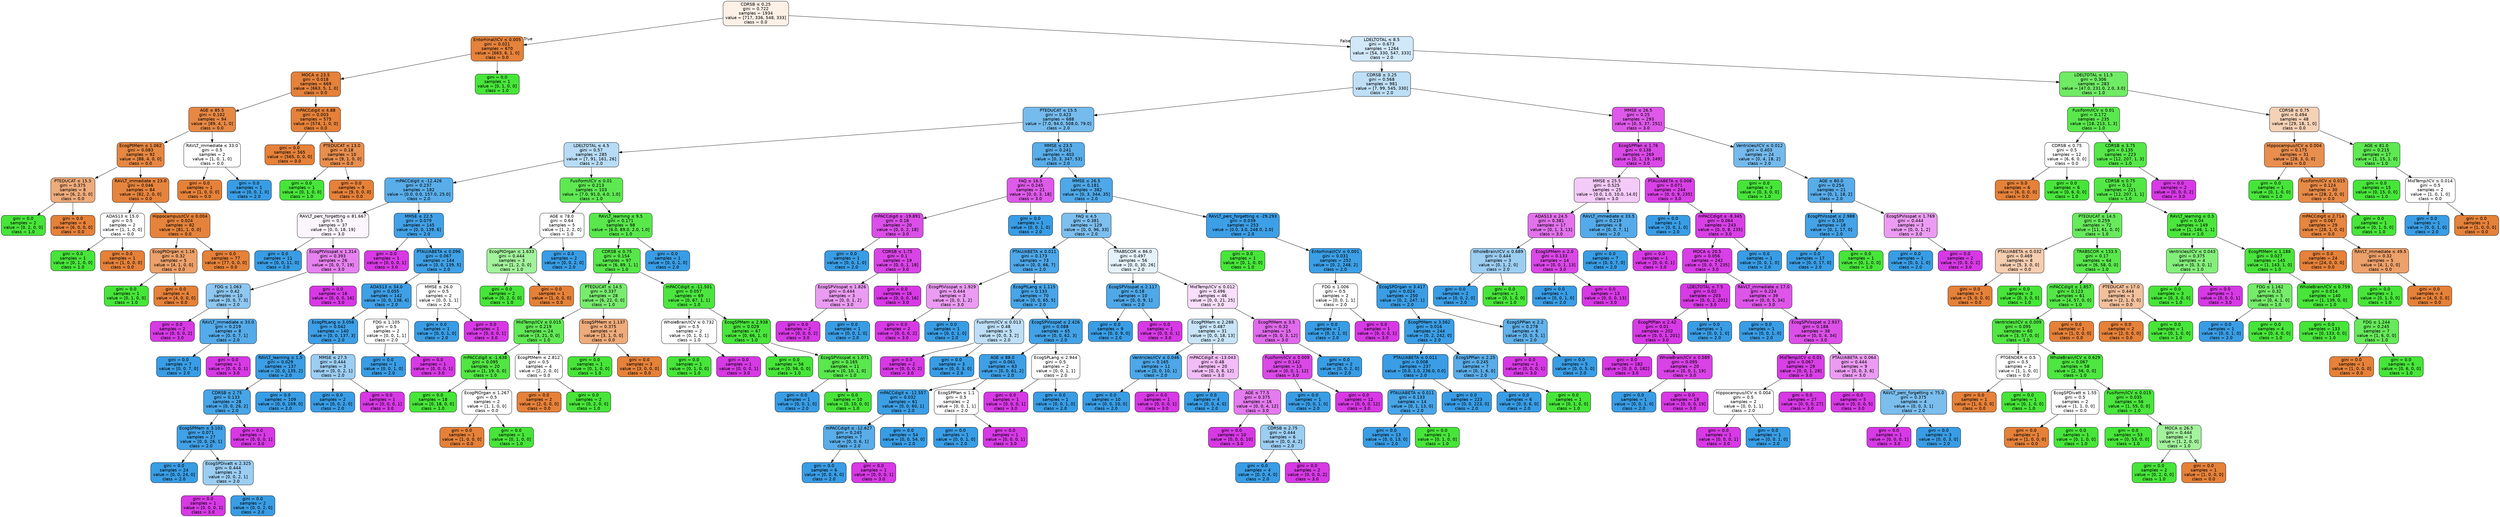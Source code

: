 digraph Tree {
node [shape=box, style="filled, rounded", color="black", fontname="helvetica"] ;
edge [fontname="helvetica"] ;
0 [label=<CDRSB &le; 0.25<br/>gini = 0.722<br/>samples = 1934<br/>value = [717, 336, 548, 333]<br/>class = 0.0>, fillcolor="#fcf0e7"] ;
1 [label=<Entorhinal/ICV &le; 0.005<br/>gini = 0.021<br/>samples = 670<br/>value = [663, 6, 1, 0]<br/>class = 0.0>, fillcolor="#e5823b"] ;
0 -> 1 [labeldistance=2.5, labelangle=45, headlabel="True"] ;
2 [label=<MOCA &le; 23.5<br/>gini = 0.018<br/>samples = 669<br/>value = [663, 5, 1, 0]<br/>class = 0.0>, fillcolor="#e5823b"] ;
1 -> 2 ;
3 [label=<AGE &le; 85.5<br/>gini = 0.102<br/>samples = 94<br/>value = [89, 4, 1, 0]<br/>class = 0.0>, fillcolor="#e68844"] ;
2 -> 3 ;
4 [label=<EcogPtMem &le; 1.062<br/>gini = 0.083<br/>samples = 92<br/>value = [88, 4, 0, 0]<br/>class = 0.0>, fillcolor="#e68742"] ;
3 -> 4 ;
5 [label=<PTEDUCAT &le; 15.5<br/>gini = 0.375<br/>samples = 8<br/>value = [6, 2, 0, 0]<br/>class = 0.0>, fillcolor="#eeab7b"] ;
4 -> 5 ;
6 [label=<gini = 0.0<br/>samples = 2<br/>value = [0, 2, 0, 0]<br/>class = 1.0>, fillcolor="#47e539"] ;
5 -> 6 ;
7 [label=<gini = 0.0<br/>samples = 6<br/>value = [6, 0, 0, 0]<br/>class = 0.0>, fillcolor="#e58139"] ;
5 -> 7 ;
8 [label=<RAVLT_immediate &le; 23.0<br/>gini = 0.046<br/>samples = 84<br/>value = [82, 2, 0, 0]<br/>class = 0.0>, fillcolor="#e6843e"] ;
4 -> 8 ;
9 [label=<ADAS13 &le; 15.0<br/>gini = 0.5<br/>samples = 2<br/>value = [1, 1, 0, 0]<br/>class = 0.0>, fillcolor="#ffffff"] ;
8 -> 9 ;
10 [label=<gini = 0.0<br/>samples = 1<br/>value = [0, 1, 0, 0]<br/>class = 1.0>, fillcolor="#47e539"] ;
9 -> 10 ;
11 [label=<gini = 0.0<br/>samples = 1<br/>value = [1, 0, 0, 0]<br/>class = 0.0>, fillcolor="#e58139"] ;
9 -> 11 ;
12 [label=<Hippocampus/ICV &le; 0.004<br/>gini = 0.024<br/>samples = 82<br/>value = [81, 1, 0, 0]<br/>class = 0.0>, fillcolor="#e5833b"] ;
8 -> 12 ;
13 [label=<EcogPtOrgan &le; 1.16<br/>gini = 0.32<br/>samples = 5<br/>value = [4, 1, 0, 0]<br/>class = 0.0>, fillcolor="#eca06a"] ;
12 -> 13 ;
14 [label=<gini = 0.0<br/>samples = 1<br/>value = [0, 1, 0, 0]<br/>class = 1.0>, fillcolor="#47e539"] ;
13 -> 14 ;
15 [label=<gini = 0.0<br/>samples = 4<br/>value = [4, 0, 0, 0]<br/>class = 0.0>, fillcolor="#e58139"] ;
13 -> 15 ;
16 [label=<gini = 0.0<br/>samples = 77<br/>value = [77, 0, 0, 0]<br/>class = 0.0>, fillcolor="#e58139"] ;
12 -> 16 ;
17 [label=<RAVLT_immediate &le; 33.0<br/>gini = 0.5<br/>samples = 2<br/>value = [1, 0, 1, 0]<br/>class = 0.0>, fillcolor="#ffffff"] ;
3 -> 17 ;
18 [label=<gini = 0.0<br/>samples = 1<br/>value = [1, 0, 0, 0]<br/>class = 0.0>, fillcolor="#e58139"] ;
17 -> 18 ;
19 [label=<gini = 0.0<br/>samples = 1<br/>value = [0, 0, 1, 0]<br/>class = 2.0>, fillcolor="#399de5"] ;
17 -> 19 ;
20 [label=<mPACCdigit &le; 4.88<br/>gini = 0.003<br/>samples = 575<br/>value = [574, 1, 0, 0]<br/>class = 0.0>, fillcolor="#e58139"] ;
2 -> 20 ;
21 [label=<gini = 0.0<br/>samples = 565<br/>value = [565, 0, 0, 0]<br/>class = 0.0>, fillcolor="#e58139"] ;
20 -> 21 ;
22 [label=<PTEDUCAT &le; 13.0<br/>gini = 0.18<br/>samples = 10<br/>value = [9, 1, 0, 0]<br/>class = 0.0>, fillcolor="#e88f4f"] ;
20 -> 22 ;
23 [label=<gini = 0.0<br/>samples = 1<br/>value = [0, 1, 0, 0]<br/>class = 1.0>, fillcolor="#47e539"] ;
22 -> 23 ;
24 [label=<gini = 0.0<br/>samples = 9<br/>value = [9, 0, 0, 0]<br/>class = 0.0>, fillcolor="#e58139"] ;
22 -> 24 ;
25 [label=<gini = 0.0<br/>samples = 1<br/>value = [0, 1, 0, 0]<br/>class = 1.0>, fillcolor="#47e539"] ;
1 -> 25 ;
26 [label=<LDELTOTAL &le; 8.5<br/>gini = 0.673<br/>samples = 1264<br/>value = [54, 330, 547, 333]<br/>class = 2.0>, fillcolor="#d1e8f9"] ;
0 -> 26 [labeldistance=2.5, labelangle=-45, headlabel="False"] ;
27 [label=<CDRSB &le; 3.25<br/>gini = 0.568<br/>samples = 981<br/>value = [7, 99, 545, 330]<br/>class = 2.0>, fillcolor="#bedff6"] ;
26 -> 27 ;
28 [label=<PTEDUCAT &le; 15.5<br/>gini = 0.423<br/>samples = 688<br/>value = [7.0, 94.0, 508.0, 79.0]<br/>class = 2.0>, fillcolor="#75bbed"] ;
27 -> 28 ;
29 [label=<LDELTOTAL &le; 4.5<br/>gini = 0.57<br/>samples = 285<br/>value = [7, 91, 161, 26]<br/>class = 2.0>, fillcolor="#b8dcf6"] ;
28 -> 29 ;
30 [label=<mPACCdigit &le; -12.426<br/>gini = 0.237<br/>samples = 182<br/>value = [0.0, 0.0, 157.0, 25.0]<br/>class = 2.0>, fillcolor="#59ade9"] ;
29 -> 30 ;
31 [label=<RAVLT_perc_forgetting &le; 81.667<br/>gini = 0.5<br/>samples = 37<br/>value = [0, 0, 18, 19]<br/>class = 3.0>, fillcolor="#fdf5fe"] ;
30 -> 31 ;
32 [label=<gini = 0.0<br/>samples = 11<br/>value = [0, 0, 11, 0]<br/>class = 2.0>, fillcolor="#399de5"] ;
31 -> 32 ;
33 [label=<EcogPtVisspat &le; 1.314<br/>gini = 0.393<br/>samples = 26<br/>value = [0, 0, 7, 19]<br/>class = 3.0>, fillcolor="#e682ef"] ;
31 -> 33 ;
34 [label=<FDG &le; 1.063<br/>gini = 0.42<br/>samples = 10<br/>value = [0, 0, 7, 3]<br/>class = 2.0>, fillcolor="#8ec7f0"] ;
33 -> 34 ;
35 [label=<gini = 0.0<br/>samples = 2<br/>value = [0, 0, 0, 2]<br/>class = 3.0>, fillcolor="#d739e5"] ;
34 -> 35 ;
36 [label=<RAVLT_immediate &le; 33.0<br/>gini = 0.219<br/>samples = 8<br/>value = [0, 0, 7, 1]<br/>class = 2.0>, fillcolor="#55abe9"] ;
34 -> 36 ;
37 [label=<gini = 0.0<br/>samples = 7<br/>value = [0, 0, 7, 0]<br/>class = 2.0>, fillcolor="#399de5"] ;
36 -> 37 ;
38 [label=<gini = 0.0<br/>samples = 1<br/>value = [0, 0, 0, 1]<br/>class = 3.0>, fillcolor="#d739e5"] ;
36 -> 38 ;
39 [label=<gini = 0.0<br/>samples = 16<br/>value = [0, 0, 0, 16]<br/>class = 3.0>, fillcolor="#d739e5"] ;
33 -> 39 ;
40 [label=<MMSE &le; 22.5<br/>gini = 0.079<br/>samples = 145<br/>value = [0, 0, 139, 6]<br/>class = 2.0>, fillcolor="#42a1e6"] ;
30 -> 40 ;
41 [label=<gini = 0.0<br/>samples = 1<br/>value = [0, 0, 0, 1]<br/>class = 3.0>, fillcolor="#d739e5"] ;
40 -> 41 ;
42 [label=<PTAU/ABETA &le; 0.096<br/>gini = 0.067<br/>samples = 144<br/>value = [0, 0, 139, 5]<br/>class = 2.0>, fillcolor="#40a1e6"] ;
40 -> 42 ;
43 [label=<ADAS13 &le; 34.0<br/>gini = 0.055<br/>samples = 142<br/>value = [0, 0, 138, 4]<br/>class = 2.0>, fillcolor="#3fa0e6"] ;
42 -> 43 ;
44 [label=<EcogPtLang &le; 3.056<br/>gini = 0.042<br/>samples = 140<br/>value = [0, 0, 137, 3]<br/>class = 2.0>, fillcolor="#3d9fe6"] ;
43 -> 44 ;
45 [label=<RAVLT_learning &le; 1.5<br/>gini = 0.029<br/>samples = 137<br/>value = [0, 0, 135, 2]<br/>class = 2.0>, fillcolor="#3c9ee5"] ;
44 -> 45 ;
46 [label=<CDRSB &le; 2.75<br/>gini = 0.133<br/>samples = 28<br/>value = [0, 0, 26, 2]<br/>class = 2.0>, fillcolor="#48a5e7"] ;
45 -> 46 ;
47 [label=<EcogSPMem &le; 3.102<br/>gini = 0.071<br/>samples = 27<br/>value = [0, 0, 26, 1]<br/>class = 2.0>, fillcolor="#41a1e6"] ;
46 -> 47 ;
48 [label=<gini = 0.0<br/>samples = 24<br/>value = [0, 0, 24, 0]<br/>class = 2.0>, fillcolor="#399de5"] ;
47 -> 48 ;
49 [label=<EcogSPDivatt &le; 2.325<br/>gini = 0.444<br/>samples = 3<br/>value = [0, 0, 2, 1]<br/>class = 2.0>, fillcolor="#9ccef2"] ;
47 -> 49 ;
50 [label=<gini = 0.0<br/>samples = 1<br/>value = [0, 0, 0, 1]<br/>class = 3.0>, fillcolor="#d739e5"] ;
49 -> 50 ;
51 [label=<gini = 0.0<br/>samples = 2<br/>value = [0, 0, 2, 0]<br/>class = 2.0>, fillcolor="#399de5"] ;
49 -> 51 ;
52 [label=<gini = 0.0<br/>samples = 1<br/>value = [0, 0, 0, 1]<br/>class = 3.0>, fillcolor="#d739e5"] ;
46 -> 52 ;
53 [label=<gini = 0.0<br/>samples = 109<br/>value = [0, 0, 109, 0]<br/>class = 2.0>, fillcolor="#399de5"] ;
45 -> 53 ;
54 [label=<MMSE &le; 27.5<br/>gini = 0.444<br/>samples = 3<br/>value = [0, 0, 2, 1]<br/>class = 2.0>, fillcolor="#9ccef2"] ;
44 -> 54 ;
55 [label=<gini = 0.0<br/>samples = 2<br/>value = [0, 0, 2, 0]<br/>class = 2.0>, fillcolor="#399de5"] ;
54 -> 55 ;
56 [label=<gini = 0.0<br/>samples = 1<br/>value = [0, 0, 0, 1]<br/>class = 3.0>, fillcolor="#d739e5"] ;
54 -> 56 ;
57 [label=<FDG &le; 1.105<br/>gini = 0.5<br/>samples = 2<br/>value = [0, 0, 1, 1]<br/>class = 2.0>, fillcolor="#ffffff"] ;
43 -> 57 ;
58 [label=<gini = 0.0<br/>samples = 1<br/>value = [0, 0, 1, 0]<br/>class = 2.0>, fillcolor="#399de5"] ;
57 -> 58 ;
59 [label=<gini = 0.0<br/>samples = 1<br/>value = [0, 0, 0, 1]<br/>class = 3.0>, fillcolor="#d739e5"] ;
57 -> 59 ;
60 [label=<MMSE &le; 26.0<br/>gini = 0.5<br/>samples = 2<br/>value = [0, 0, 1, 1]<br/>class = 2.0>, fillcolor="#ffffff"] ;
42 -> 60 ;
61 [label=<gini = 0.0<br/>samples = 1<br/>value = [0, 0, 1, 0]<br/>class = 2.0>, fillcolor="#399de5"] ;
60 -> 61 ;
62 [label=<gini = 0.0<br/>samples = 1<br/>value = [0, 0, 0, 1]<br/>class = 3.0>, fillcolor="#d739e5"] ;
60 -> 62 ;
63 [label=<Fusiform/ICV &le; 0.01<br/>gini = 0.213<br/>samples = 103<br/>value = [7.0, 91.0, 4.0, 1.0]<br/>class = 1.0>, fillcolor="#5ee852"] ;
29 -> 63 ;
64 [label=<AGE &le; 78.0<br/>gini = 0.64<br/>samples = 5<br/>value = [1, 2, 2, 0]<br/>class = 1.0>, fillcolor="#ffffff"] ;
63 -> 64 ;
65 [label=<EcogPtOrgan &le; 1.633<br/>gini = 0.444<br/>samples = 3<br/>value = [1, 2, 0, 0]<br/>class = 1.0>, fillcolor="#a3f29c"] ;
64 -> 65 ;
66 [label=<gini = 0.0<br/>samples = 2<br/>value = [0, 2, 0, 0]<br/>class = 1.0>, fillcolor="#47e539"] ;
65 -> 66 ;
67 [label=<gini = 0.0<br/>samples = 1<br/>value = [1, 0, 0, 0]<br/>class = 0.0>, fillcolor="#e58139"] ;
65 -> 67 ;
68 [label=<gini = 0.0<br/>samples = 2<br/>value = [0, 0, 2, 0]<br/>class = 2.0>, fillcolor="#399de5"] ;
64 -> 68 ;
69 [label=<RAVLT_learning &le; 9.5<br/>gini = 0.171<br/>samples = 98<br/>value = [6.0, 89.0, 2.0, 1.0]<br/>class = 1.0>, fillcolor="#59e84c"] ;
63 -> 69 ;
70 [label=<CDRSB &le; 0.75<br/>gini = 0.154<br/>samples = 97<br/>value = [6, 89, 1, 1]<br/>class = 1.0>, fillcolor="#57e74a"] ;
69 -> 70 ;
71 [label=<PTEDUCAT &le; 14.5<br/>gini = 0.337<br/>samples = 28<br/>value = [6, 22, 0, 0]<br/>class = 1.0>, fillcolor="#79ec6f"] ;
70 -> 71 ;
72 [label=<MidTemp/ICV &le; 0.015<br/>gini = 0.219<br/>samples = 24<br/>value = [3, 21, 0, 0]<br/>class = 1.0>, fillcolor="#61e955"] ;
71 -> 72 ;
73 [label=<mPACCdigit &le; -1.638<br/>gini = 0.095<br/>samples = 20<br/>value = [1, 19, 0, 0]<br/>class = 1.0>, fillcolor="#51e643"] ;
72 -> 73 ;
74 [label=<gini = 0.0<br/>samples = 18<br/>value = [0, 18, 0, 0]<br/>class = 1.0>, fillcolor="#47e539"] ;
73 -> 74 ;
75 [label=<EcogPtOrgan &le; 1.267<br/>gini = 0.5<br/>samples = 2<br/>value = [1, 1, 0, 0]<br/>class = 0.0>, fillcolor="#ffffff"] ;
73 -> 75 ;
76 [label=<gini = 0.0<br/>samples = 1<br/>value = [1, 0, 0, 0]<br/>class = 0.0>, fillcolor="#e58139"] ;
75 -> 76 ;
77 [label=<gini = 0.0<br/>samples = 1<br/>value = [0, 1, 0, 0]<br/>class = 1.0>, fillcolor="#47e539"] ;
75 -> 77 ;
78 [label=<EcogPtMem &le; 2.812<br/>gini = 0.5<br/>samples = 4<br/>value = [2, 2, 0, 0]<br/>class = 0.0>, fillcolor="#ffffff"] ;
72 -> 78 ;
79 [label=<gini = 0.0<br/>samples = 2<br/>value = [2, 0, 0, 0]<br/>class = 0.0>, fillcolor="#e58139"] ;
78 -> 79 ;
80 [label=<gini = 0.0<br/>samples = 2<br/>value = [0, 2, 0, 0]<br/>class = 1.0>, fillcolor="#47e539"] ;
78 -> 80 ;
81 [label=<EcogSPMem &le; 1.137<br/>gini = 0.375<br/>samples = 4<br/>value = [3, 1, 0, 0]<br/>class = 0.0>, fillcolor="#eeab7b"] ;
71 -> 81 ;
82 [label=<gini = 0.0<br/>samples = 1<br/>value = [0, 1, 0, 0]<br/>class = 1.0>, fillcolor="#47e539"] ;
81 -> 82 ;
83 [label=<gini = 0.0<br/>samples = 3<br/>value = [3, 0, 0, 0]<br/>class = 0.0>, fillcolor="#e58139"] ;
81 -> 83 ;
84 [label=<mPACCdigit &le; -11.501<br/>gini = 0.057<br/>samples = 69<br/>value = [0, 67, 1, 1]<br/>class = 1.0>, fillcolor="#4ce63f"] ;
70 -> 84 ;
85 [label=<WholeBrain/ICV &le; 0.732<br/>gini = 0.5<br/>samples = 2<br/>value = [0, 1, 0, 1]<br/>class = 1.0>, fillcolor="#ffffff"] ;
84 -> 85 ;
86 [label=<gini = 0.0<br/>samples = 1<br/>value = [0, 1, 0, 0]<br/>class = 1.0>, fillcolor="#47e539"] ;
85 -> 86 ;
87 [label=<gini = 0.0<br/>samples = 1<br/>value = [0, 0, 0, 1]<br/>class = 3.0>, fillcolor="#d739e5"] ;
85 -> 87 ;
88 [label=<EcogSPMem &le; 2.938<br/>gini = 0.029<br/>samples = 67<br/>value = [0, 66, 1, 0]<br/>class = 1.0>, fillcolor="#4ae53c"] ;
84 -> 88 ;
89 [label=<gini = 0.0<br/>samples = 56<br/>value = [0, 56, 0, 0]<br/>class = 1.0>, fillcolor="#47e539"] ;
88 -> 89 ;
90 [label=<EcogSPVisspat &le; 1.071<br/>gini = 0.165<br/>samples = 11<br/>value = [0, 10, 1, 0]<br/>class = 1.0>, fillcolor="#59e84d"] ;
88 -> 90 ;
91 [label=<gini = 0.0<br/>samples = 1<br/>value = [0, 0, 1, 0]<br/>class = 2.0>, fillcolor="#399de5"] ;
90 -> 91 ;
92 [label=<gini = 0.0<br/>samples = 10<br/>value = [0, 10, 0, 0]<br/>class = 1.0>, fillcolor="#47e539"] ;
90 -> 92 ;
93 [label=<gini = 0.0<br/>samples = 1<br/>value = [0, 0, 1, 0]<br/>class = 2.0>, fillcolor="#399de5"] ;
69 -> 93 ;
94 [label=<MMSE &le; 23.5<br/>gini = 0.241<br/>samples = 403<br/>value = [0, 3, 347, 53]<br/>class = 2.0>, fillcolor="#59ade9"] ;
28 -> 94 ;
95 [label=<FAQ &le; 16.5<br/>gini = 0.245<br/>samples = 21<br/>value = [0, 0, 3, 18]<br/>class = 3.0>, fillcolor="#de5ae9"] ;
94 -> 95 ;
96 [label=<mPACCdigit &le; -19.891<br/>gini = 0.18<br/>samples = 20<br/>value = [0, 0, 2, 18]<br/>class = 3.0>, fillcolor="#db4fe8"] ;
95 -> 96 ;
97 [label=<gini = 0.0<br/>samples = 1<br/>value = [0, 0, 1, 0]<br/>class = 2.0>, fillcolor="#399de5"] ;
96 -> 97 ;
98 [label=<CDRSB &le; 1.75<br/>gini = 0.1<br/>samples = 19<br/>value = [0, 0, 1, 18]<br/>class = 3.0>, fillcolor="#d944e6"] ;
96 -> 98 ;
99 [label=<EcogSPVisspat &le; 1.826<br/>gini = 0.444<br/>samples = 3<br/>value = [0, 0, 1, 2]<br/>class = 3.0>, fillcolor="#eb9cf2"] ;
98 -> 99 ;
100 [label=<gini = 0.0<br/>samples = 2<br/>value = [0, 0, 0, 2]<br/>class = 3.0>, fillcolor="#d739e5"] ;
99 -> 100 ;
101 [label=<gini = 0.0<br/>samples = 1<br/>value = [0, 0, 1, 0]<br/>class = 2.0>, fillcolor="#399de5"] ;
99 -> 101 ;
102 [label=<gini = 0.0<br/>samples = 16<br/>value = [0, 0, 0, 16]<br/>class = 3.0>, fillcolor="#d739e5"] ;
98 -> 102 ;
103 [label=<gini = 0.0<br/>samples = 1<br/>value = [0, 0, 1, 0]<br/>class = 2.0>, fillcolor="#399de5"] ;
95 -> 103 ;
104 [label=<MMSE &le; 26.5<br/>gini = 0.181<br/>samples = 382<br/>value = [0, 3, 344, 35]<br/>class = 2.0>, fillcolor="#4fa8e8"] ;
94 -> 104 ;
105 [label=<FAQ &le; 4.5<br/>gini = 0.381<br/>samples = 129<br/>value = [0, 0, 96, 33]<br/>class = 2.0>, fillcolor="#7dbfee"] ;
104 -> 105 ;
106 [label=<PTAU/ABETA &le; 0.011<br/>gini = 0.173<br/>samples = 73<br/>value = [0, 0, 66, 7]<br/>class = 2.0>, fillcolor="#4ea7e8"] ;
105 -> 106 ;
107 [label=<EcogPtVisspat &le; 1.929<br/>gini = 0.444<br/>samples = 3<br/>value = [0, 0, 1, 2]<br/>class = 3.0>, fillcolor="#eb9cf2"] ;
106 -> 107 ;
108 [label=<gini = 0.0<br/>samples = 2<br/>value = [0, 0, 0, 2]<br/>class = 3.0>, fillcolor="#d739e5"] ;
107 -> 108 ;
109 [label=<gini = 0.0<br/>samples = 1<br/>value = [0, 0, 1, 0]<br/>class = 2.0>, fillcolor="#399de5"] ;
107 -> 109 ;
110 [label=<EcogPtLang &le; 1.115<br/>gini = 0.133<br/>samples = 70<br/>value = [0, 0, 65, 5]<br/>class = 2.0>, fillcolor="#48a5e7"] ;
106 -> 110 ;
111 [label=<Fusiform/ICV &le; 0.013<br/>gini = 0.48<br/>samples = 5<br/>value = [0, 0, 3, 2]<br/>class = 2.0>, fillcolor="#bddef6"] ;
110 -> 111 ;
112 [label=<gini = 0.0<br/>samples = 2<br/>value = [0, 0, 0, 2]<br/>class = 3.0>, fillcolor="#d739e5"] ;
111 -> 112 ;
113 [label=<gini = 0.0<br/>samples = 3<br/>value = [0, 0, 3, 0]<br/>class = 2.0>, fillcolor="#399de5"] ;
111 -> 113 ;
114 [label=<EcogSPVisspat &le; 2.426<br/>gini = 0.088<br/>samples = 65<br/>value = [0, 0, 62, 3]<br/>class = 2.0>, fillcolor="#43a2e6"] ;
110 -> 114 ;
115 [label=<AGE &le; 88.0<br/>gini = 0.061<br/>samples = 63<br/>value = [0, 0, 61, 2]<br/>class = 2.0>, fillcolor="#3fa0e6"] ;
114 -> 115 ;
116 [label=<mPACCdigit &le; -12.557<br/>gini = 0.032<br/>samples = 61<br/>value = [0, 0, 60, 1]<br/>class = 2.0>, fillcolor="#3c9fe5"] ;
115 -> 116 ;
117 [label=<mPACCdigit &le; -12.627<br/>gini = 0.245<br/>samples = 7<br/>value = [0, 0, 6, 1]<br/>class = 2.0>, fillcolor="#5aade9"] ;
116 -> 117 ;
118 [label=<gini = 0.0<br/>samples = 6<br/>value = [0, 0, 6, 0]<br/>class = 2.0>, fillcolor="#399de5"] ;
117 -> 118 ;
119 [label=<gini = 0.0<br/>samples = 1<br/>value = [0, 0, 0, 1]<br/>class = 3.0>, fillcolor="#d739e5"] ;
117 -> 119 ;
120 [label=<gini = 0.0<br/>samples = 54<br/>value = [0, 0, 54, 0]<br/>class = 2.0>, fillcolor="#399de5"] ;
116 -> 120 ;
121 [label=<EcogSPPlan &le; 1.1<br/>gini = 0.5<br/>samples = 2<br/>value = [0, 0, 1, 1]<br/>class = 2.0>, fillcolor="#ffffff"] ;
115 -> 121 ;
122 [label=<gini = 0.0<br/>samples = 1<br/>value = [0, 0, 1, 0]<br/>class = 2.0>, fillcolor="#399de5"] ;
121 -> 122 ;
123 [label=<gini = 0.0<br/>samples = 1<br/>value = [0, 0, 0, 1]<br/>class = 3.0>, fillcolor="#d739e5"] ;
121 -> 123 ;
124 [label=<EcogSPLang &le; 2.944<br/>gini = 0.5<br/>samples = 2<br/>value = [0, 0, 1, 1]<br/>class = 2.0>, fillcolor="#ffffff"] ;
114 -> 124 ;
125 [label=<gini = 0.0<br/>samples = 1<br/>value = [0, 0, 0, 1]<br/>class = 3.0>, fillcolor="#d739e5"] ;
124 -> 125 ;
126 [label=<gini = 0.0<br/>samples = 1<br/>value = [0, 0, 1, 0]<br/>class = 2.0>, fillcolor="#399de5"] ;
124 -> 126 ;
127 [label=<TRABSCOR &le; 86.0<br/>gini = 0.497<br/>samples = 56<br/>value = [0, 0, 30, 26]<br/>class = 2.0>, fillcolor="#e5f2fc"] ;
105 -> 127 ;
128 [label=<EcogSPVisspat &le; 2.117<br/>gini = 0.18<br/>samples = 10<br/>value = [0, 0, 9, 1]<br/>class = 2.0>, fillcolor="#4fa8e8"] ;
127 -> 128 ;
129 [label=<gini = 0.0<br/>samples = 9<br/>value = [0, 0, 9, 0]<br/>class = 2.0>, fillcolor="#399de5"] ;
128 -> 129 ;
130 [label=<gini = 0.0<br/>samples = 1<br/>value = [0, 0, 0, 1]<br/>class = 3.0>, fillcolor="#d739e5"] ;
128 -> 130 ;
131 [label=<MidTemp/ICV &le; 0.012<br/>gini = 0.496<br/>samples = 46<br/>value = [0, 0, 21, 25]<br/>class = 3.0>, fillcolor="#f9dffb"] ;
127 -> 131 ;
132 [label=<EcogPtMem &le; 2.288<br/>gini = 0.487<br/>samples = 31<br/>value = [0, 0, 18, 13]<br/>class = 2.0>, fillcolor="#c8e4f8"] ;
131 -> 132 ;
133 [label=<Ventricles/ICV &le; 0.046<br/>gini = 0.165<br/>samples = 11<br/>value = [0, 0, 10, 1]<br/>class = 2.0>, fillcolor="#4da7e8"] ;
132 -> 133 ;
134 [label=<gini = 0.0<br/>samples = 10<br/>value = [0, 0, 10, 0]<br/>class = 2.0>, fillcolor="#399de5"] ;
133 -> 134 ;
135 [label=<gini = 0.0<br/>samples = 1<br/>value = [0, 0, 0, 1]<br/>class = 3.0>, fillcolor="#d739e5"] ;
133 -> 135 ;
136 [label=<mPACCdigit &le; -13.043<br/>gini = 0.48<br/>samples = 20<br/>value = [0, 0, 8, 12]<br/>class = 3.0>, fillcolor="#f2bdf6"] ;
132 -> 136 ;
137 [label=<gini = 0.0<br/>samples = 4<br/>value = [0, 0, 4, 0]<br/>class = 2.0>, fillcolor="#399de5"] ;
136 -> 137 ;
138 [label=<AGE &le; 77.5<br/>gini = 0.375<br/>samples = 16<br/>value = [0, 0, 4, 12]<br/>class = 3.0>, fillcolor="#e47bee"] ;
136 -> 138 ;
139 [label=<gini = 0.0<br/>samples = 10<br/>value = [0, 0, 0, 10]<br/>class = 3.0>, fillcolor="#d739e5"] ;
138 -> 139 ;
140 [label=<CDRSB &le; 2.75<br/>gini = 0.444<br/>samples = 6<br/>value = [0, 0, 4, 2]<br/>class = 2.0>, fillcolor="#9ccef2"] ;
138 -> 140 ;
141 [label=<gini = 0.0<br/>samples = 4<br/>value = [0, 0, 4, 0]<br/>class = 2.0>, fillcolor="#399de5"] ;
140 -> 141 ;
142 [label=<gini = 0.0<br/>samples = 2<br/>value = [0, 0, 0, 2]<br/>class = 3.0>, fillcolor="#d739e5"] ;
140 -> 142 ;
143 [label=<EcogPtMem &le; 3.5<br/>gini = 0.32<br/>samples = 15<br/>value = [0, 0, 3, 12]<br/>class = 3.0>, fillcolor="#e16aec"] ;
131 -> 143 ;
144 [label=<Fusiform/ICV &le; 0.009<br/>gini = 0.142<br/>samples = 13<br/>value = [0, 0, 1, 12]<br/>class = 3.0>, fillcolor="#da49e7"] ;
143 -> 144 ;
145 [label=<gini = 0.0<br/>samples = 1<br/>value = [0, 0, 1, 0]<br/>class = 2.0>, fillcolor="#399de5"] ;
144 -> 145 ;
146 [label=<gini = 0.0<br/>samples = 12<br/>value = [0, 0, 0, 12]<br/>class = 3.0>, fillcolor="#d739e5"] ;
144 -> 146 ;
147 [label=<gini = 0.0<br/>samples = 2<br/>value = [0, 0, 2, 0]<br/>class = 2.0>, fillcolor="#399de5"] ;
143 -> 147 ;
148 [label=<RAVLT_perc_forgetting &le; -29.293<br/>gini = 0.039<br/>samples = 253<br/>value = [0.0, 3.0, 248.0, 2.0]<br/>class = 2.0>, fillcolor="#3d9fe6"] ;
104 -> 148 ;
149 [label=<gini = 0.0<br/>samples = 1<br/>value = [0, 1, 0, 0]<br/>class = 1.0>, fillcolor="#47e539"] ;
148 -> 149 ;
150 [label=<Entorhinal/ICV &le; 0.001<br/>gini = 0.031<br/>samples = 252<br/>value = [0, 2, 248, 2]<br/>class = 2.0>, fillcolor="#3c9fe5"] ;
148 -> 150 ;
151 [label=<FDG &le; 1.006<br/>gini = 0.5<br/>samples = 2<br/>value = [0, 0, 1, 1]<br/>class = 2.0>, fillcolor="#ffffff"] ;
150 -> 151 ;
152 [label=<gini = 0.0<br/>samples = 1<br/>value = [0, 0, 1, 0]<br/>class = 2.0>, fillcolor="#399de5"] ;
151 -> 152 ;
153 [label=<gini = 0.0<br/>samples = 1<br/>value = [0, 0, 0, 1]<br/>class = 3.0>, fillcolor="#d739e5"] ;
151 -> 153 ;
154 [label=<EcogSPOrgan &le; 3.417<br/>gini = 0.024<br/>samples = 250<br/>value = [0, 2, 247, 1]<br/>class = 2.0>, fillcolor="#3b9ee5"] ;
150 -> 154 ;
155 [label=<EcogPtMem &le; 3.562<br/>gini = 0.016<br/>samples = 244<br/>value = [0, 2, 242, 0]<br/>class = 2.0>, fillcolor="#3b9ee5"] ;
154 -> 155 ;
156 [label=<PTAU/ABETA &le; 0.011<br/>gini = 0.008<br/>samples = 237<br/>value = [0.0, 1.0, 236.0, 0.0]<br/>class = 2.0>, fillcolor="#3a9de5"] ;
155 -> 156 ;
157 [label=<PTAU/ABETA &le; 0.011<br/>gini = 0.133<br/>samples = 14<br/>value = [0, 1, 13, 0]<br/>class = 2.0>, fillcolor="#48a5e7"] ;
156 -> 157 ;
158 [label=<gini = 0.0<br/>samples = 13<br/>value = [0, 0, 13, 0]<br/>class = 2.0>, fillcolor="#399de5"] ;
157 -> 158 ;
159 [label=<gini = 0.0<br/>samples = 1<br/>value = [0, 1, 0, 0]<br/>class = 1.0>, fillcolor="#47e539"] ;
157 -> 159 ;
160 [label=<gini = 0.0<br/>samples = 223<br/>value = [0, 0, 223, 0]<br/>class = 2.0>, fillcolor="#399de5"] ;
156 -> 160 ;
161 [label=<EcogSPPlan &le; 2.25<br/>gini = 0.245<br/>samples = 7<br/>value = [0, 1, 6, 0]<br/>class = 2.0>, fillcolor="#5aade9"] ;
155 -> 161 ;
162 [label=<gini = 0.0<br/>samples = 6<br/>value = [0, 0, 6, 0]<br/>class = 2.0>, fillcolor="#399de5"] ;
161 -> 162 ;
163 [label=<gini = 0.0<br/>samples = 1<br/>value = [0, 1, 0, 0]<br/>class = 1.0>, fillcolor="#47e539"] ;
161 -> 163 ;
164 [label=<EcogSPPlan &le; 2.2<br/>gini = 0.278<br/>samples = 6<br/>value = [0, 0, 5, 1]<br/>class = 2.0>, fillcolor="#61b1ea"] ;
154 -> 164 ;
165 [label=<gini = 0.0<br/>samples = 1<br/>value = [0, 0, 0, 1]<br/>class = 3.0>, fillcolor="#d739e5"] ;
164 -> 165 ;
166 [label=<gini = 0.0<br/>samples = 5<br/>value = [0, 0, 5, 0]<br/>class = 2.0>, fillcolor="#399de5"] ;
164 -> 166 ;
167 [label=<MMSE &le; 26.5<br/>gini = 0.25<br/>samples = 293<br/>value = [0, 5, 37, 251]<br/>class = 3.0>, fillcolor="#de59e9"] ;
27 -> 167 ;
168 [label=<EcogSPPlan &le; 1.76<br/>gini = 0.138<br/>samples = 269<br/>value = [0, 1, 19, 249]<br/>class = 3.0>, fillcolor="#da49e7"] ;
167 -> 168 ;
169 [label=<MMSE &le; 25.5<br/>gini = 0.525<br/>samples = 25<br/>value = [0.0, 1.0, 10.0, 14.0]<br/>class = 3.0>, fillcolor="#f4caf8"] ;
168 -> 169 ;
170 [label=<ADAS13 &le; 24.5<br/>gini = 0.381<br/>samples = 17<br/>value = [0, 1, 3, 13]<br/>class = 3.0>, fillcolor="#e272ec"] ;
169 -> 170 ;
171 [label=<WholeBrain/ICV &le; 0.689<br/>gini = 0.444<br/>samples = 3<br/>value = [0, 1, 2, 0]<br/>class = 2.0>, fillcolor="#9ccef2"] ;
170 -> 171 ;
172 [label=<gini = 0.0<br/>samples = 2<br/>value = [0, 0, 2, 0]<br/>class = 2.0>, fillcolor="#399de5"] ;
171 -> 172 ;
173 [label=<gini = 0.0<br/>samples = 1<br/>value = [0, 1, 0, 0]<br/>class = 1.0>, fillcolor="#47e539"] ;
171 -> 173 ;
174 [label=<EcogSPMem &le; 2.0<br/>gini = 0.133<br/>samples = 14<br/>value = [0, 0, 1, 13]<br/>class = 3.0>, fillcolor="#da48e7"] ;
170 -> 174 ;
175 [label=<gini = 0.0<br/>samples = 1<br/>value = [0, 0, 1, 0]<br/>class = 2.0>, fillcolor="#399de5"] ;
174 -> 175 ;
176 [label=<gini = 0.0<br/>samples = 13<br/>value = [0, 0, 0, 13]<br/>class = 3.0>, fillcolor="#d739e5"] ;
174 -> 176 ;
177 [label=<RAVLT_immediate &le; 33.5<br/>gini = 0.219<br/>samples = 8<br/>value = [0, 0, 7, 1]<br/>class = 2.0>, fillcolor="#55abe9"] ;
169 -> 177 ;
178 [label=<gini = 0.0<br/>samples = 7<br/>value = [0, 0, 7, 0]<br/>class = 2.0>, fillcolor="#399de5"] ;
177 -> 178 ;
179 [label=<gini = 0.0<br/>samples = 1<br/>value = [0, 0, 0, 1]<br/>class = 3.0>, fillcolor="#d739e5"] ;
177 -> 179 ;
180 [label=<PTAU/ABETA &le; 0.008<br/>gini = 0.071<br/>samples = 244<br/>value = [0, 0, 9, 235]<br/>class = 3.0>, fillcolor="#d941e6"] ;
168 -> 180 ;
181 [label=<gini = 0.0<br/>samples = 1<br/>value = [0, 0, 1, 0]<br/>class = 2.0>, fillcolor="#399de5"] ;
180 -> 181 ;
182 [label=<mPACCdigit &le; -8.345<br/>gini = 0.064<br/>samples = 243<br/>value = [0, 0, 8, 235]<br/>class = 3.0>, fillcolor="#d840e6"] ;
180 -> 182 ;
183 [label=<MOCA &le; 20.5<br/>gini = 0.056<br/>samples = 242<br/>value = [0, 0, 7, 235]<br/>class = 3.0>, fillcolor="#d83fe6"] ;
182 -> 183 ;
184 [label=<LDELTOTAL &le; 7.5<br/>gini = 0.02<br/>samples = 203<br/>value = [0, 0, 2, 201]<br/>class = 3.0>, fillcolor="#d73be5"] ;
183 -> 184 ;
185 [label=<EcogPtPlan &le; 2.42<br/>gini = 0.01<br/>samples = 202<br/>value = [0, 0, 1, 201]<br/>class = 3.0>, fillcolor="#d73ae5"] ;
184 -> 185 ;
186 [label=<gini = 0.0<br/>samples = 182<br/>value = [0, 0, 0, 182]<br/>class = 3.0>, fillcolor="#d739e5"] ;
185 -> 186 ;
187 [label=<WholeBrain/ICV &le; 0.589<br/>gini = 0.095<br/>samples = 20<br/>value = [0, 0, 1, 19]<br/>class = 3.0>, fillcolor="#d943e6"] ;
185 -> 187 ;
188 [label=<gini = 0.0<br/>samples = 1<br/>value = [0, 0, 1, 0]<br/>class = 2.0>, fillcolor="#399de5"] ;
187 -> 188 ;
189 [label=<gini = 0.0<br/>samples = 19<br/>value = [0, 0, 0, 19]<br/>class = 3.0>, fillcolor="#d739e5"] ;
187 -> 189 ;
190 [label=<gini = 0.0<br/>samples = 1<br/>value = [0, 0, 1, 0]<br/>class = 2.0>, fillcolor="#399de5"] ;
184 -> 190 ;
191 [label=<RAVLT_immediate &le; 17.0<br/>gini = 0.224<br/>samples = 39<br/>value = [0, 0, 5, 34]<br/>class = 3.0>, fillcolor="#dd56e9"] ;
183 -> 191 ;
192 [label=<gini = 0.0<br/>samples = 1<br/>value = [0, 0, 1, 0]<br/>class = 2.0>, fillcolor="#399de5"] ;
191 -> 192 ;
193 [label=<EcogSPVisspat &le; 2.937<br/>gini = 0.188<br/>samples = 38<br/>value = [0, 0, 4, 34]<br/>class = 3.0>, fillcolor="#dc50e8"] ;
191 -> 193 ;
194 [label=<MidTemp/ICV &le; 0.01<br/>gini = 0.067<br/>samples = 29<br/>value = [0, 0, 1, 28]<br/>class = 3.0>, fillcolor="#d840e6"] ;
193 -> 194 ;
195 [label=<Hippocampus/ICV &le; 0.004<br/>gini = 0.5<br/>samples = 2<br/>value = [0, 0, 1, 1]<br/>class = 2.0>, fillcolor="#ffffff"] ;
194 -> 195 ;
196 [label=<gini = 0.0<br/>samples = 1<br/>value = [0, 0, 0, 1]<br/>class = 3.0>, fillcolor="#d739e5"] ;
195 -> 196 ;
197 [label=<gini = 0.0<br/>samples = 1<br/>value = [0, 0, 1, 0]<br/>class = 2.0>, fillcolor="#399de5"] ;
195 -> 197 ;
198 [label=<gini = 0.0<br/>samples = 27<br/>value = [0, 0, 0, 27]<br/>class = 3.0>, fillcolor="#d739e5"] ;
194 -> 198 ;
199 [label=<PTAU/ABETA &le; 0.064<br/>gini = 0.444<br/>samples = 9<br/>value = [0, 0, 3, 6]<br/>class = 3.0>, fillcolor="#eb9cf2"] ;
193 -> 199 ;
200 [label=<gini = 0.0<br/>samples = 5<br/>value = [0, 0, 0, 5]<br/>class = 3.0>, fillcolor="#d739e5"] ;
199 -> 200 ;
201 [label=<RAVLT_perc_forgetting &le; 75.0<br/>gini = 0.375<br/>samples = 4<br/>value = [0, 0, 3, 1]<br/>class = 2.0>, fillcolor="#7bbeee"] ;
199 -> 201 ;
202 [label=<gini = 0.0<br/>samples = 1<br/>value = [0, 0, 0, 1]<br/>class = 3.0>, fillcolor="#d739e5"] ;
201 -> 202 ;
203 [label=<gini = 0.0<br/>samples = 3<br/>value = [0, 0, 3, 0]<br/>class = 2.0>, fillcolor="#399de5"] ;
201 -> 203 ;
204 [label=<gini = 0.0<br/>samples = 1<br/>value = [0, 0, 1, 0]<br/>class = 2.0>, fillcolor="#399de5"] ;
182 -> 204 ;
205 [label=<Ventricles/ICV &le; 0.012<br/>gini = 0.403<br/>samples = 24<br/>value = [0, 4, 18, 2]<br/>class = 2.0>, fillcolor="#74baed"] ;
167 -> 205 ;
206 [label=<gini = 0.0<br/>samples = 3<br/>value = [0, 3, 0, 0]<br/>class = 1.0>, fillcolor="#47e539"] ;
205 -> 206 ;
207 [label=<AGE &le; 80.0<br/>gini = 0.254<br/>samples = 21<br/>value = [0, 1, 18, 2]<br/>class = 2.0>, fillcolor="#58ace9"] ;
205 -> 207 ;
208 [label=<EcogPtVisspat &le; 2.988<br/>gini = 0.105<br/>samples = 18<br/>value = [0, 1, 17, 0]<br/>class = 2.0>, fillcolor="#45a3e7"] ;
207 -> 208 ;
209 [label=<gini = 0.0<br/>samples = 17<br/>value = [0, 0, 17, 0]<br/>class = 2.0>, fillcolor="#399de5"] ;
208 -> 209 ;
210 [label=<gini = 0.0<br/>samples = 1<br/>value = [0, 1, 0, 0]<br/>class = 1.0>, fillcolor="#47e539"] ;
208 -> 210 ;
211 [label=<EcogSPVisspat &le; 1.769<br/>gini = 0.444<br/>samples = 3<br/>value = [0, 0, 1, 2]<br/>class = 3.0>, fillcolor="#eb9cf2"] ;
207 -> 211 ;
212 [label=<gini = 0.0<br/>samples = 1<br/>value = [0, 0, 1, 0]<br/>class = 2.0>, fillcolor="#399de5"] ;
211 -> 212 ;
213 [label=<gini = 0.0<br/>samples = 2<br/>value = [0, 0, 0, 2]<br/>class = 3.0>, fillcolor="#d739e5"] ;
211 -> 213 ;
214 [label=<LDELTOTAL &le; 11.5<br/>gini = 0.306<br/>samples = 283<br/>value = [47.0, 231.0, 2.0, 3.0]<br/>class = 1.0>, fillcolor="#70eb65"] ;
26 -> 214 ;
215 [label=<Fusiform/ICV &le; 0.01<br/>gini = 0.172<br/>samples = 235<br/>value = [18, 213, 1, 3]<br/>class = 1.0>, fillcolor="#5ae84d"] ;
214 -> 215 ;
216 [label=<CDRSB &le; 0.75<br/>gini = 0.5<br/>samples = 12<br/>value = [6, 6, 0, 0]<br/>class = 0.0>, fillcolor="#ffffff"] ;
215 -> 216 ;
217 [label=<gini = 0.0<br/>samples = 6<br/>value = [6, 0, 0, 0]<br/>class = 0.0>, fillcolor="#e58139"] ;
216 -> 217 ;
218 [label=<gini = 0.0<br/>samples = 6<br/>value = [0, 6, 0, 0]<br/>class = 1.0>, fillcolor="#47e539"] ;
216 -> 218 ;
219 [label=<CDRSB &le; 3.75<br/>gini = 0.135<br/>samples = 223<br/>value = [12, 207, 1, 3]<br/>class = 1.0>, fillcolor="#55e748"] ;
215 -> 219 ;
220 [label=<CDRSB &le; 0.75<br/>gini = 0.12<br/>samples = 221<br/>value = [12, 207, 1, 1]<br/>class = 1.0>, fillcolor="#53e746"] ;
219 -> 220 ;
221 [label=<PTEDUCAT &le; 14.5<br/>gini = 0.259<br/>samples = 72<br/>value = [11, 61, 0, 0]<br/>class = 1.0>, fillcolor="#68ea5d"] ;
220 -> 221 ;
222 [label=<PTAU/ABETA &le; 0.032<br/>gini = 0.469<br/>samples = 8<br/>value = [5, 3, 0, 0]<br/>class = 0.0>, fillcolor="#f5cdb0"] ;
221 -> 222 ;
223 [label=<gini = 0.0<br/>samples = 5<br/>value = [5, 0, 0, 0]<br/>class = 0.0>, fillcolor="#e58139"] ;
222 -> 223 ;
224 [label=<gini = 0.0<br/>samples = 3<br/>value = [0, 3, 0, 0]<br/>class = 1.0>, fillcolor="#47e539"] ;
222 -> 224 ;
225 [label=<TRABSCOR &le; 133.5<br/>gini = 0.17<br/>samples = 64<br/>value = [6, 58, 0, 0]<br/>class = 1.0>, fillcolor="#5ae84d"] ;
221 -> 225 ;
226 [label=<mPACCdigit &le; 1.857<br/>gini = 0.123<br/>samples = 61<br/>value = [4, 57, 0, 0]<br/>class = 1.0>, fillcolor="#54e747"] ;
225 -> 226 ;
227 [label=<Ventricles/ICV &le; 0.009<br/>gini = 0.095<br/>samples = 60<br/>value = [3, 57, 0, 0]<br/>class = 1.0>, fillcolor="#51e643"] ;
226 -> 227 ;
228 [label=<PTGENDER &le; 0.5<br/>gini = 0.5<br/>samples = 2<br/>value = [1, 1, 0, 0]<br/>class = 0.0>, fillcolor="#ffffff"] ;
227 -> 228 ;
229 [label=<gini = 0.0<br/>samples = 1<br/>value = [1, 0, 0, 0]<br/>class = 0.0>, fillcolor="#e58139"] ;
228 -> 229 ;
230 [label=<gini = 0.0<br/>samples = 1<br/>value = [0, 1, 0, 0]<br/>class = 1.0>, fillcolor="#47e539"] ;
228 -> 230 ;
231 [label=<WholeBrain/ICV &le; 0.629<br/>gini = 0.067<br/>samples = 58<br/>value = [2, 56, 0, 0]<br/>class = 1.0>, fillcolor="#4ee640"] ;
227 -> 231 ;
232 [label=<EcogSPDivatt &le; 1.55<br/>gini = 0.5<br/>samples = 2<br/>value = [1, 1, 0, 0]<br/>class = 0.0>, fillcolor="#ffffff"] ;
231 -> 232 ;
233 [label=<gini = 0.0<br/>samples = 1<br/>value = [1, 0, 0, 0]<br/>class = 0.0>, fillcolor="#e58139"] ;
232 -> 233 ;
234 [label=<gini = 0.0<br/>samples = 1<br/>value = [0, 1, 0, 0]<br/>class = 1.0>, fillcolor="#47e539"] ;
232 -> 234 ;
235 [label=<Fusiform/ICV &le; 0.015<br/>gini = 0.035<br/>samples = 56<br/>value = [1, 55, 0, 0]<br/>class = 1.0>, fillcolor="#4ae53d"] ;
231 -> 235 ;
236 [label=<gini = 0.0<br/>samples = 53<br/>value = [0, 53, 0, 0]<br/>class = 1.0>, fillcolor="#47e539"] ;
235 -> 236 ;
237 [label=<MOCA &le; 26.5<br/>gini = 0.444<br/>samples = 3<br/>value = [1, 2, 0, 0]<br/>class = 1.0>, fillcolor="#a3f29c"] ;
235 -> 237 ;
238 [label=<gini = 0.0<br/>samples = 2<br/>value = [0, 2, 0, 0]<br/>class = 1.0>, fillcolor="#47e539"] ;
237 -> 238 ;
239 [label=<gini = 0.0<br/>samples = 1<br/>value = [1, 0, 0, 0]<br/>class = 0.0>, fillcolor="#e58139"] ;
237 -> 239 ;
240 [label=<gini = 0.0<br/>samples = 1<br/>value = [1, 0, 0, 0]<br/>class = 0.0>, fillcolor="#e58139"] ;
226 -> 240 ;
241 [label=<PTEDUCAT &le; 17.0<br/>gini = 0.444<br/>samples = 3<br/>value = [2, 1, 0, 0]<br/>class = 0.0>, fillcolor="#f2c09c"] ;
225 -> 241 ;
242 [label=<gini = 0.0<br/>samples = 2<br/>value = [2, 0, 0, 0]<br/>class = 0.0>, fillcolor="#e58139"] ;
241 -> 242 ;
243 [label=<gini = 0.0<br/>samples = 1<br/>value = [0, 1, 0, 0]<br/>class = 1.0>, fillcolor="#47e539"] ;
241 -> 243 ;
244 [label=<RAVLT_learning &le; 0.5<br/>gini = 0.04<br/>samples = 149<br/>value = [1, 146, 1, 1]<br/>class = 1.0>, fillcolor="#4be63d"] ;
220 -> 244 ;
245 [label=<Ventricles/ICV &le; 0.043<br/>gini = 0.375<br/>samples = 4<br/>value = [0, 3, 0, 1]<br/>class = 1.0>, fillcolor="#84ee7b"] ;
244 -> 245 ;
246 [label=<gini = 0.0<br/>samples = 3<br/>value = [0, 3, 0, 0]<br/>class = 1.0>, fillcolor="#47e539"] ;
245 -> 246 ;
247 [label=<gini = 0.0<br/>samples = 1<br/>value = [0, 0, 0, 1]<br/>class = 3.0>, fillcolor="#d739e5"] ;
245 -> 247 ;
248 [label=<EcogPtMem &le; 1.188<br/>gini = 0.027<br/>samples = 145<br/>value = [1, 143, 1, 0]<br/>class = 1.0>, fillcolor="#4ae53c"] ;
244 -> 248 ;
249 [label=<FDG &le; 1.162<br/>gini = 0.32<br/>samples = 5<br/>value = [0, 4, 1, 0]<br/>class = 1.0>, fillcolor="#75ec6a"] ;
248 -> 249 ;
250 [label=<gini = 0.0<br/>samples = 1<br/>value = [0, 0, 1, 0]<br/>class = 2.0>, fillcolor="#399de5"] ;
249 -> 250 ;
251 [label=<gini = 0.0<br/>samples = 4<br/>value = [0, 4, 0, 0]<br/>class = 1.0>, fillcolor="#47e539"] ;
249 -> 251 ;
252 [label=<WholeBrain/ICV &le; 0.759<br/>gini = 0.014<br/>samples = 140<br/>value = [1, 139, 0, 0]<br/>class = 1.0>, fillcolor="#48e53a"] ;
248 -> 252 ;
253 [label=<gini = 0.0<br/>samples = 133<br/>value = [0, 133, 0, 0]<br/>class = 1.0>, fillcolor="#47e539"] ;
252 -> 253 ;
254 [label=<FDG &le; 1.244<br/>gini = 0.245<br/>samples = 7<br/>value = [1, 6, 0, 0]<br/>class = 1.0>, fillcolor="#66e95a"] ;
252 -> 254 ;
255 [label=<gini = 0.0<br/>samples = 1<br/>value = [1, 0, 0, 0]<br/>class = 0.0>, fillcolor="#e58139"] ;
254 -> 255 ;
256 [label=<gini = 0.0<br/>samples = 6<br/>value = [0, 6, 0, 0]<br/>class = 1.0>, fillcolor="#47e539"] ;
254 -> 256 ;
257 [label=<gini = 0.0<br/>samples = 2<br/>value = [0, 0, 0, 2]<br/>class = 3.0>, fillcolor="#d739e5"] ;
219 -> 257 ;
258 [label=<CDRSB &le; 0.75<br/>gini = 0.494<br/>samples = 48<br/>value = [29, 18, 1, 0]<br/>class = 0.0>, fillcolor="#f5d1b6"] ;
214 -> 258 ;
259 [label=<Hippocampus/ICV &le; 0.004<br/>gini = 0.175<br/>samples = 31<br/>value = [28, 3, 0, 0]<br/>class = 0.0>, fillcolor="#e88e4e"] ;
258 -> 259 ;
260 [label=<gini = 0.0<br/>samples = 1<br/>value = [0, 1, 0, 0]<br/>class = 1.0>, fillcolor="#47e539"] ;
259 -> 260 ;
261 [label=<Fusiform/ICV &le; 0.015<br/>gini = 0.124<br/>samples = 30<br/>value = [28, 2, 0, 0]<br/>class = 0.0>, fillcolor="#e78a47"] ;
259 -> 261 ;
262 [label=<mPACCdigit &le; 2.714<br/>gini = 0.067<br/>samples = 29<br/>value = [28, 1, 0, 0]<br/>class = 0.0>, fillcolor="#e68640"] ;
261 -> 262 ;
263 [label=<gini = 0.0<br/>samples = 24<br/>value = [24, 0, 0, 0]<br/>class = 0.0>, fillcolor="#e58139"] ;
262 -> 263 ;
264 [label=<RAVLT_immediate &le; 49.5<br/>gini = 0.32<br/>samples = 5<br/>value = [4, 1, 0, 0]<br/>class = 0.0>, fillcolor="#eca06a"] ;
262 -> 264 ;
265 [label=<gini = 0.0<br/>samples = 1<br/>value = [0, 1, 0, 0]<br/>class = 1.0>, fillcolor="#47e539"] ;
264 -> 265 ;
266 [label=<gini = 0.0<br/>samples = 4<br/>value = [4, 0, 0, 0]<br/>class = 0.0>, fillcolor="#e58139"] ;
264 -> 266 ;
267 [label=<gini = 0.0<br/>samples = 1<br/>value = [0, 1, 0, 0]<br/>class = 1.0>, fillcolor="#47e539"] ;
261 -> 267 ;
268 [label=<AGE &le; 81.0<br/>gini = 0.215<br/>samples = 17<br/>value = [1, 15, 1, 0]<br/>class = 1.0>, fillcolor="#5ee852"] ;
258 -> 268 ;
269 [label=<gini = 0.0<br/>samples = 15<br/>value = [0, 15, 0, 0]<br/>class = 1.0>, fillcolor="#47e539"] ;
268 -> 269 ;
270 [label=<MidTemp/ICV &le; 0.014<br/>gini = 0.5<br/>samples = 2<br/>value = [1, 0, 1, 0]<br/>class = 0.0>, fillcolor="#ffffff"] ;
268 -> 270 ;
271 [label=<gini = 0.0<br/>samples = 1<br/>value = [0, 0, 1, 0]<br/>class = 2.0>, fillcolor="#399de5"] ;
270 -> 271 ;
272 [label=<gini = 0.0<br/>samples = 1<br/>value = [1, 0, 0, 0]<br/>class = 0.0>, fillcolor="#e58139"] ;
270 -> 272 ;
}